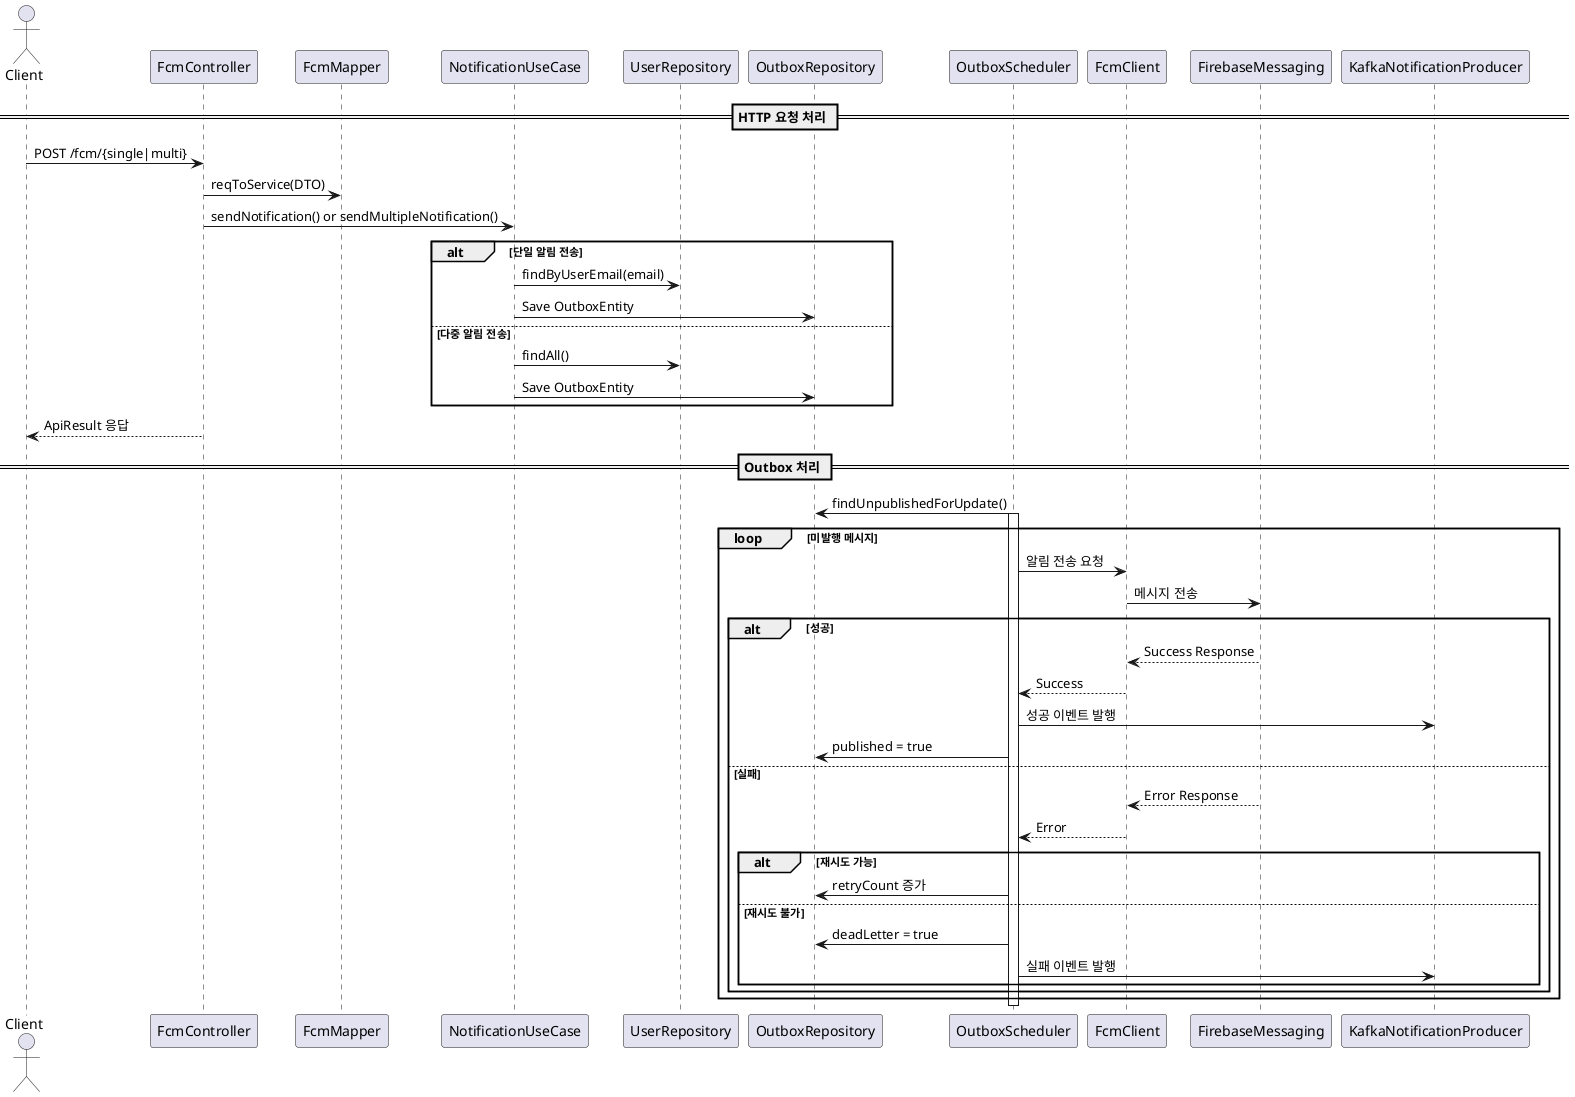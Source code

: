 @startuml

actor Client
participant "FcmController" as Controller
participant "FcmMapper" as Mapper
participant "NotificationUseCase" as UseCase
participant "UserRepository" as UserRepo
participant "OutboxRepository" as OutboxRepo
participant "OutboxScheduler" as Scheduler
participant "FcmClient" as FcmClient
participant "FirebaseMessaging" as FCM
participant "KafkaNotificationProducer" as Producer

== HTTP 요청 처리 ==
Client -> Controller: POST /fcm/{single|multi}
Controller -> Mapper: reqToService(DTO)
Controller -> UseCase: sendNotification() or sendMultipleNotification()

alt 단일 알림 전송
    UseCase -> UserRepo: findByUserEmail(email)
    UseCase -> OutboxRepo: Save OutboxEntity
else 다중 알림 전송
    UseCase -> UserRepo: findAll()
    UseCase -> OutboxRepo: Save OutboxEntity
end

Controller --> Client: ApiResult 응답

== Outbox 처리 ==
Scheduler -> OutboxRepo: findUnpublishedForUpdate()
activate Scheduler

loop 미발행 메시지
    Scheduler -> FcmClient: 알림 전송 요청
    FcmClient -> FCM: 메시지 전송

    alt 성공
        FCM --> FcmClient: Success Response
        FcmClient --> Scheduler: Success
        Scheduler -> Producer: 성공 이벤트 발행
        Scheduler -> OutboxRepo: published = true
    else 실패
        FCM --> FcmClient: Error Response
        FcmClient --> Scheduler: Error
        alt 재시도 가능
            Scheduler -> OutboxRepo: retryCount 증가
        else 재시도 불가
            Scheduler -> OutboxRepo: deadLetter = true
            Scheduler -> Producer: 실패 이벤트 발행
        end
    end
end
deactivate Scheduler

@enduml